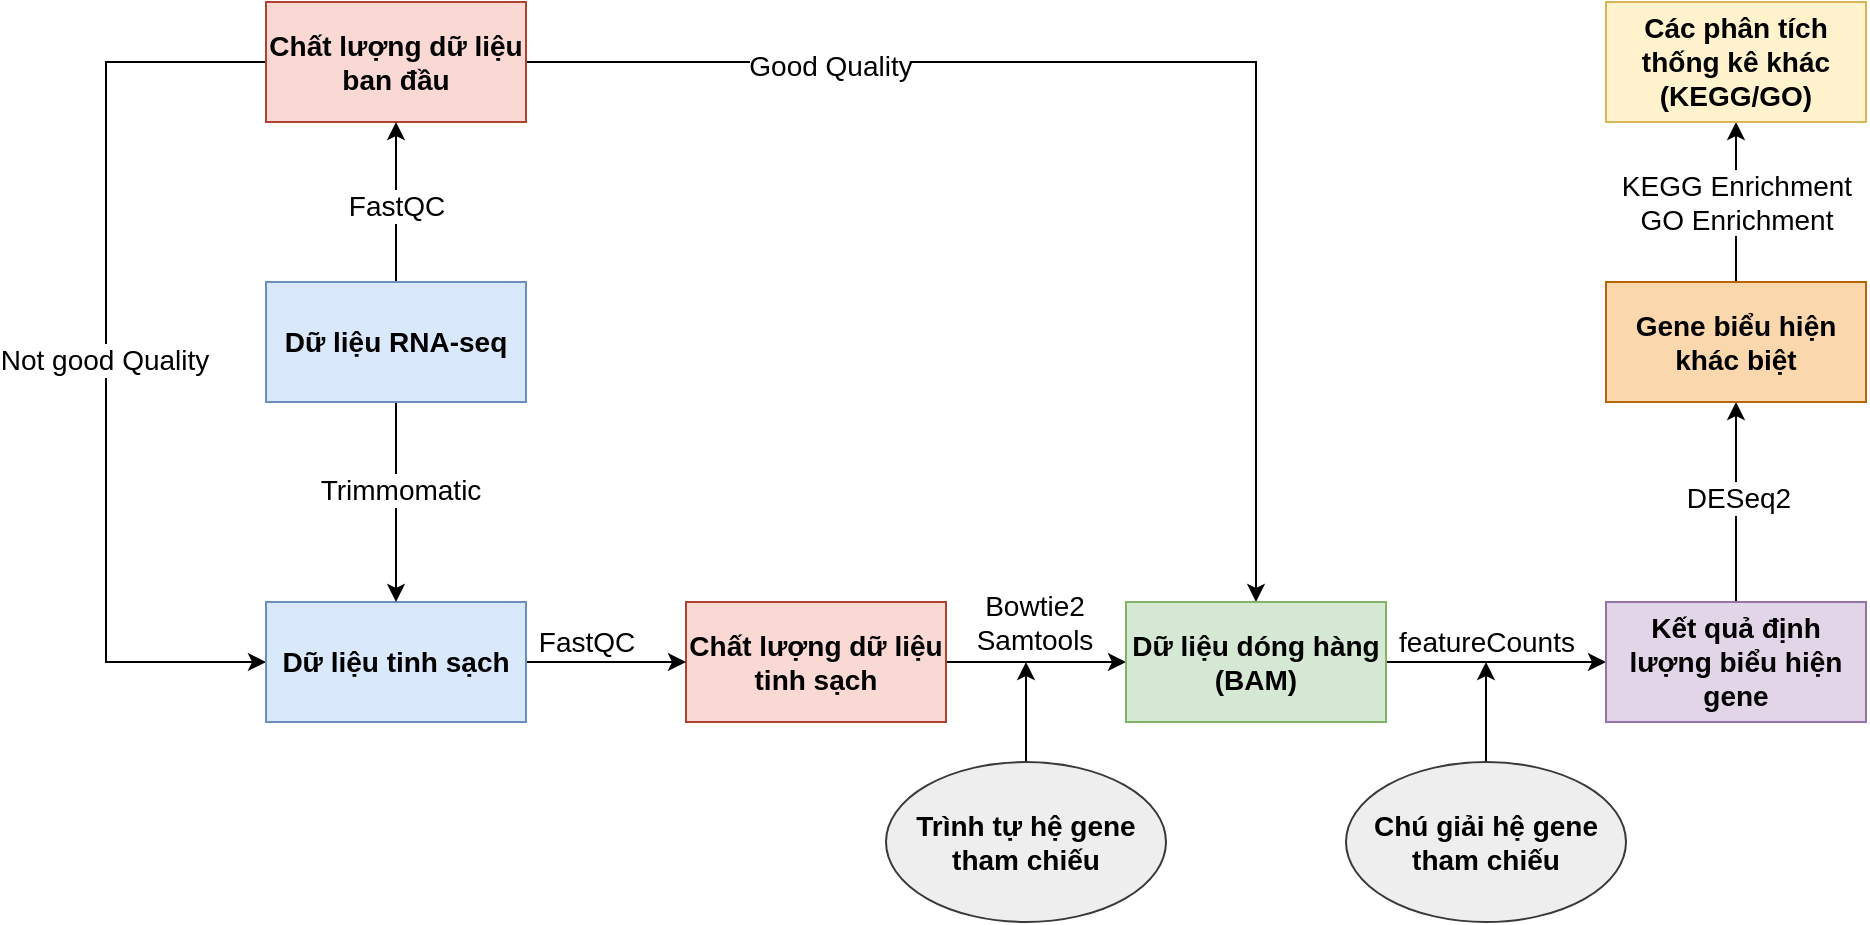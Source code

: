 <mxfile version="24.8.4">
  <diagram name="Trang-1" id="ShlabGhnvjp--ksyCTPQ">
    <mxGraphModel dx="2389" dy="857" grid="1" gridSize="10" guides="1" tooltips="1" connect="1" arrows="1" fold="1" page="1" pageScale="1" pageWidth="827" pageHeight="1169" math="0" shadow="0">
      <root>
        <mxCell id="0" />
        <mxCell id="1" parent="0" />
        <mxCell id="sNiazmsWfw9SS6X2D1LB-51" style="edgeStyle=orthogonalEdgeStyle;rounded=0;orthogonalLoop=1;jettySize=auto;html=1;exitX=1;exitY=0.5;exitDx=0;exitDy=0;" edge="1" parent="1" source="sNiazmsWfw9SS6X2D1LB-1" target="sNiazmsWfw9SS6X2D1LB-31">
          <mxGeometry relative="1" as="geometry" />
        </mxCell>
        <mxCell id="sNiazmsWfw9SS6X2D1LB-54" value="&lt;font style=&quot;font-size: 14px;&quot;&gt;Good Quality&lt;/font&gt;" style="edgeLabel;html=1;align=center;verticalAlign=middle;resizable=0;points=[];" vertex="1" connectable="0" parent="sNiazmsWfw9SS6X2D1LB-51">
          <mxGeometry x="-0.521" y="-2" relative="1" as="geometry">
            <mxPoint as="offset" />
          </mxGeometry>
        </mxCell>
        <mxCell id="sNiazmsWfw9SS6X2D1LB-56" style="edgeStyle=orthogonalEdgeStyle;rounded=0;orthogonalLoop=1;jettySize=auto;html=1;entryX=0;entryY=0.5;entryDx=0;entryDy=0;" edge="1" parent="1" source="sNiazmsWfw9SS6X2D1LB-1" target="sNiazmsWfw9SS6X2D1LB-23">
          <mxGeometry relative="1" as="geometry">
            <Array as="points">
              <mxPoint x="-80" y="90" />
              <mxPoint x="-80" y="390" />
            </Array>
          </mxGeometry>
        </mxCell>
        <mxCell id="sNiazmsWfw9SS6X2D1LB-57" value="&lt;font style=&quot;font-size: 14px;&quot;&gt;Not good Quality&lt;/font&gt;" style="edgeLabel;html=1;align=center;verticalAlign=middle;resizable=0;points=[];" vertex="1" connectable="0" parent="sNiazmsWfw9SS6X2D1LB-56">
          <mxGeometry x="-0.004" y="-1" relative="1" as="geometry">
            <mxPoint as="offset" />
          </mxGeometry>
        </mxCell>
        <mxCell id="sNiazmsWfw9SS6X2D1LB-1" value="&lt;font style=&quot;font-size: 14px;&quot;&gt;&lt;font style=&quot;&quot;&gt;Chất&lt;/font&gt; lượng dữ liệu ban đầu&lt;/font&gt;" style="rounded=0;whiteSpace=wrap;html=1;strokeColor=#ae4132;align=center;verticalAlign=middle;fontFamily=Helvetica;fontSize=12;fillColor=#fad9d5;fontStyle=1" vertex="1" parent="1">
          <mxGeometry y="60" width="130" height="60" as="geometry" />
        </mxCell>
        <mxCell id="sNiazmsWfw9SS6X2D1LB-35" style="edgeStyle=orthogonalEdgeStyle;rounded=0;orthogonalLoop=1;jettySize=auto;html=1;" edge="1" parent="1" source="sNiazmsWfw9SS6X2D1LB-3">
          <mxGeometry relative="1" as="geometry">
            <mxPoint x="380" y="390" as="targetPoint" />
          </mxGeometry>
        </mxCell>
        <mxCell id="sNiazmsWfw9SS6X2D1LB-3" value="&lt;font style=&quot;font-size: 14px;&quot;&gt;&lt;b&gt;Trình tự hệ gene tham chiếu&lt;/b&gt;&lt;/font&gt;" style="ellipse;whiteSpace=wrap;html=1;fillColor=#eeeeee;strokeColor=#36393d;" vertex="1" parent="1">
          <mxGeometry x="310" y="440" width="140" height="80" as="geometry" />
        </mxCell>
        <mxCell id="sNiazmsWfw9SS6X2D1LB-32" style="edgeStyle=orthogonalEdgeStyle;rounded=0;orthogonalLoop=1;jettySize=auto;html=1;entryX=0;entryY=0.5;entryDx=0;entryDy=0;" edge="1" parent="1" source="sNiazmsWfw9SS6X2D1LB-21" target="sNiazmsWfw9SS6X2D1LB-31">
          <mxGeometry relative="1" as="geometry" />
        </mxCell>
        <mxCell id="sNiazmsWfw9SS6X2D1LB-33" value="&lt;font style=&quot;font-size: 14px;&quot;&gt;Bowtie2&lt;/font&gt;&lt;div&gt;&lt;font style=&quot;font-size: 14px;&quot;&gt;S&lt;/font&gt;&lt;span style=&quot;font-size: 14px;&quot;&gt;amtools&lt;/span&gt;&lt;/div&gt;" style="edgeLabel;html=1;align=center;verticalAlign=middle;resizable=0;points=[];" vertex="1" connectable="0" parent="sNiazmsWfw9SS6X2D1LB-32">
          <mxGeometry x="-0.022" y="-2" relative="1" as="geometry">
            <mxPoint y="-22" as="offset" />
          </mxGeometry>
        </mxCell>
        <mxCell id="sNiazmsWfw9SS6X2D1LB-21" value="&lt;font style=&quot;font-size: 14px;&quot;&gt;&lt;font style=&quot;&quot;&gt;&lt;b&gt;Chất lượng dữ liệu tinh sạch&lt;/b&gt;&lt;/font&gt;&lt;/font&gt;" style="rounded=0;whiteSpace=wrap;html=1;strokeColor=#ae4132;align=center;verticalAlign=middle;fontFamily=Helvetica;fontSize=12;fillColor=#fad9d5;" vertex="1" parent="1">
          <mxGeometry x="210" y="360" width="130" height="60" as="geometry" />
        </mxCell>
        <mxCell id="sNiazmsWfw9SS6X2D1LB-27" style="edgeStyle=orthogonalEdgeStyle;rounded=0;orthogonalLoop=1;jettySize=auto;html=1;exitX=1;exitY=0.5;exitDx=0;exitDy=0;" edge="1" parent="1" source="sNiazmsWfw9SS6X2D1LB-23" target="sNiazmsWfw9SS6X2D1LB-21">
          <mxGeometry relative="1" as="geometry" />
        </mxCell>
        <mxCell id="sNiazmsWfw9SS6X2D1LB-29" value="&lt;font style=&quot;font-size: 14px;&quot;&gt;FastQC&lt;/font&gt;" style="edgeLabel;html=1;align=center;verticalAlign=middle;resizable=0;points=[];" vertex="1" connectable="0" parent="sNiazmsWfw9SS6X2D1LB-27">
          <mxGeometry x="0.025" y="1" relative="1" as="geometry">
            <mxPoint x="-11" y="-9" as="offset" />
          </mxGeometry>
        </mxCell>
        <mxCell id="sNiazmsWfw9SS6X2D1LB-23" value="&lt;font style=&quot;font-size: 14px;&quot;&gt;&lt;font style=&quot;&quot;&gt;&lt;b&gt;Dữ liệu tinh sạch&lt;/b&gt;&lt;/font&gt;&lt;/font&gt;" style="rounded=0;whiteSpace=wrap;html=1;strokeColor=#6c8ebf;align=center;verticalAlign=middle;fontFamily=Helvetica;fontSize=12;fillColor=#dae8fc;" vertex="1" parent="1">
          <mxGeometry y="360" width="130" height="60" as="geometry" />
        </mxCell>
        <mxCell id="sNiazmsWfw9SS6X2D1LB-30" style="edgeStyle=orthogonalEdgeStyle;rounded=0;orthogonalLoop=1;jettySize=auto;html=1;exitX=0.5;exitY=1;exitDx=0;exitDy=0;" edge="1" parent="1" source="sNiazmsWfw9SS6X2D1LB-25" target="sNiazmsWfw9SS6X2D1LB-23">
          <mxGeometry relative="1" as="geometry" />
        </mxCell>
        <mxCell id="sNiazmsWfw9SS6X2D1LB-49" value="&lt;font style=&quot;font-size: 14px;&quot;&gt;Trimmomatic&lt;/font&gt;" style="edgeLabel;html=1;align=center;verticalAlign=middle;resizable=0;points=[];" vertex="1" connectable="0" parent="sNiazmsWfw9SS6X2D1LB-30">
          <mxGeometry x="-0.12" y="2" relative="1" as="geometry">
            <mxPoint as="offset" />
          </mxGeometry>
        </mxCell>
        <mxCell id="sNiazmsWfw9SS6X2D1LB-48" style="edgeStyle=orthogonalEdgeStyle;rounded=0;orthogonalLoop=1;jettySize=auto;html=1;entryX=0.5;entryY=1;entryDx=0;entryDy=0;" edge="1" parent="1" source="sNiazmsWfw9SS6X2D1LB-25" target="sNiazmsWfw9SS6X2D1LB-1">
          <mxGeometry relative="1" as="geometry">
            <Array as="points">
              <mxPoint x="65" y="240" />
            </Array>
          </mxGeometry>
        </mxCell>
        <mxCell id="sNiazmsWfw9SS6X2D1LB-50" value="&lt;font style=&quot;font-size: 14px;&quot;&gt;FastQC&lt;/font&gt;" style="edgeLabel;html=1;align=center;verticalAlign=middle;resizable=0;points=[];" vertex="1" connectable="0" parent="sNiazmsWfw9SS6X2D1LB-48">
          <mxGeometry x="-0.05" relative="1" as="geometry">
            <mxPoint as="offset" />
          </mxGeometry>
        </mxCell>
        <mxCell id="sNiazmsWfw9SS6X2D1LB-25" value="&lt;font style=&quot;font-size: 14px;&quot;&gt;&lt;font style=&quot;&quot;&gt;&lt;b&gt;Dữ liệu RNA-seq&lt;/b&gt;&lt;/font&gt;&lt;/font&gt;" style="rounded=0;whiteSpace=wrap;html=1;strokeColor=#6c8ebf;align=center;verticalAlign=middle;fontFamily=Helvetica;fontSize=12;fillColor=#dae8fc;" vertex="1" parent="1">
          <mxGeometry y="200" width="130" height="60" as="geometry" />
        </mxCell>
        <mxCell id="sNiazmsWfw9SS6X2D1LB-37" style="edgeStyle=orthogonalEdgeStyle;rounded=0;orthogonalLoop=1;jettySize=auto;html=1;exitX=1;exitY=0.5;exitDx=0;exitDy=0;" edge="1" parent="1" source="sNiazmsWfw9SS6X2D1LB-31" target="sNiazmsWfw9SS6X2D1LB-36">
          <mxGeometry relative="1" as="geometry" />
        </mxCell>
        <mxCell id="sNiazmsWfw9SS6X2D1LB-38" value="&lt;font style=&quot;font-size: 14px;&quot;&gt;featureCounts&lt;/font&gt;" style="edgeLabel;html=1;align=center;verticalAlign=middle;resizable=0;points=[];" vertex="1" connectable="0" parent="sNiazmsWfw9SS6X2D1LB-37">
          <mxGeometry x="-0.125" y="-4" relative="1" as="geometry">
            <mxPoint x="2" y="-14" as="offset" />
          </mxGeometry>
        </mxCell>
        <mxCell id="sNiazmsWfw9SS6X2D1LB-31" value="&lt;span style=&quot;font-size: 14px;&quot;&gt;&lt;b&gt;Dữ liệu dóng hàng (BAM)&lt;/b&gt;&lt;/span&gt;" style="rounded=0;whiteSpace=wrap;html=1;strokeColor=#82b366;align=center;verticalAlign=middle;fontFamily=Helvetica;fontSize=12;fillColor=#d5e8d4;" vertex="1" parent="1">
          <mxGeometry x="430" y="360" width="130" height="60" as="geometry" />
        </mxCell>
        <mxCell id="sNiazmsWfw9SS6X2D1LB-43" style="edgeStyle=orthogonalEdgeStyle;rounded=0;orthogonalLoop=1;jettySize=auto;html=1;entryX=0.5;entryY=1;entryDx=0;entryDy=0;" edge="1" parent="1" source="sNiazmsWfw9SS6X2D1LB-36" target="sNiazmsWfw9SS6X2D1LB-42">
          <mxGeometry relative="1" as="geometry" />
        </mxCell>
        <mxCell id="sNiazmsWfw9SS6X2D1LB-44" value="&lt;font style=&quot;font-size: 14px;&quot;&gt;DESeq2&lt;/font&gt;" style="edgeLabel;html=1;align=center;verticalAlign=middle;resizable=0;points=[];" vertex="1" connectable="0" parent="sNiazmsWfw9SS6X2D1LB-43">
          <mxGeometry x="0.04" y="-1" relative="1" as="geometry">
            <mxPoint as="offset" />
          </mxGeometry>
        </mxCell>
        <mxCell id="sNiazmsWfw9SS6X2D1LB-36" value="&lt;span style=&quot;font-size: 14px;&quot;&gt;&lt;b&gt;Kết quả định lượng biểu hiện gene&lt;/b&gt;&lt;/span&gt;" style="rounded=0;whiteSpace=wrap;html=1;strokeColor=#9673a6;align=center;verticalAlign=middle;fontFamily=Helvetica;fontSize=12;fillColor=#e1d5e7;" vertex="1" parent="1">
          <mxGeometry x="670" y="360" width="130" height="60" as="geometry" />
        </mxCell>
        <mxCell id="sNiazmsWfw9SS6X2D1LB-41" style="edgeStyle=orthogonalEdgeStyle;rounded=0;orthogonalLoop=1;jettySize=auto;html=1;" edge="1" parent="1" source="sNiazmsWfw9SS6X2D1LB-40">
          <mxGeometry relative="1" as="geometry">
            <mxPoint x="610" y="390" as="targetPoint" />
          </mxGeometry>
        </mxCell>
        <mxCell id="sNiazmsWfw9SS6X2D1LB-40" value="&lt;font style=&quot;font-size: 14px;&quot;&gt;&lt;b&gt;Chú giải hệ gene tham chiếu&lt;/b&gt;&lt;/font&gt;" style="ellipse;whiteSpace=wrap;html=1;fillColor=#eeeeee;strokeColor=#36393d;" vertex="1" parent="1">
          <mxGeometry x="540" y="440" width="140" height="80" as="geometry" />
        </mxCell>
        <mxCell id="sNiazmsWfw9SS6X2D1LB-46" style="edgeStyle=orthogonalEdgeStyle;rounded=0;orthogonalLoop=1;jettySize=auto;html=1;entryX=0.5;entryY=1;entryDx=0;entryDy=0;" edge="1" parent="1" source="sNiazmsWfw9SS6X2D1LB-42" target="sNiazmsWfw9SS6X2D1LB-45">
          <mxGeometry relative="1" as="geometry" />
        </mxCell>
        <mxCell id="sNiazmsWfw9SS6X2D1LB-47" value="&lt;font style=&quot;font-size: 14px;&quot;&gt;KEGG Enrichment&lt;/font&gt;&lt;div&gt;&lt;font style=&quot;font-size: 14px;&quot;&gt;GO Enrichment&lt;/font&gt;&lt;/div&gt;" style="edgeLabel;html=1;align=center;verticalAlign=middle;resizable=0;points=[];" vertex="1" connectable="0" parent="sNiazmsWfw9SS6X2D1LB-46">
          <mxGeometry y="1" relative="1" as="geometry">
            <mxPoint x="1" as="offset" />
          </mxGeometry>
        </mxCell>
        <mxCell id="sNiazmsWfw9SS6X2D1LB-42" value="&lt;span style=&quot;font-size: 14px;&quot;&gt;&lt;b&gt;Gene biểu hiện khác biệt&lt;/b&gt;&lt;/span&gt;" style="rounded=0;whiteSpace=wrap;html=1;strokeColor=#b46504;align=center;verticalAlign=middle;fontFamily=Helvetica;fontSize=12;fillColor=#fad7ac;" vertex="1" parent="1">
          <mxGeometry x="670" y="200" width="130" height="60" as="geometry" />
        </mxCell>
        <mxCell id="sNiazmsWfw9SS6X2D1LB-45" value="&lt;span style=&quot;font-size: 14px;&quot;&gt;&lt;b&gt;Các phân tích thống kê khác (KEGG/GO)&lt;/b&gt;&lt;/span&gt;" style="rounded=0;whiteSpace=wrap;html=1;strokeColor=#d6b656;align=center;verticalAlign=middle;fontFamily=Helvetica;fontSize=12;fillColor=#fff2cc;" vertex="1" parent="1">
          <mxGeometry x="670" y="60" width="130" height="60" as="geometry" />
        </mxCell>
      </root>
    </mxGraphModel>
  </diagram>
</mxfile>
